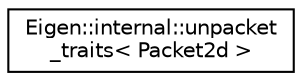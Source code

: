digraph "Graphical Class Hierarchy"
{
  edge [fontname="Helvetica",fontsize="10",labelfontname="Helvetica",labelfontsize="10"];
  node [fontname="Helvetica",fontsize="10",shape=record];
  rankdir="LR";
  Node1 [label="Eigen::internal::unpacket\l_traits\< Packet2d \>",height=0.2,width=0.4,color="black", fillcolor="white", style="filled",URL="$struct_eigen_1_1internal_1_1unpacket__traits_3_01_packet2d_01_4.html"];
}
